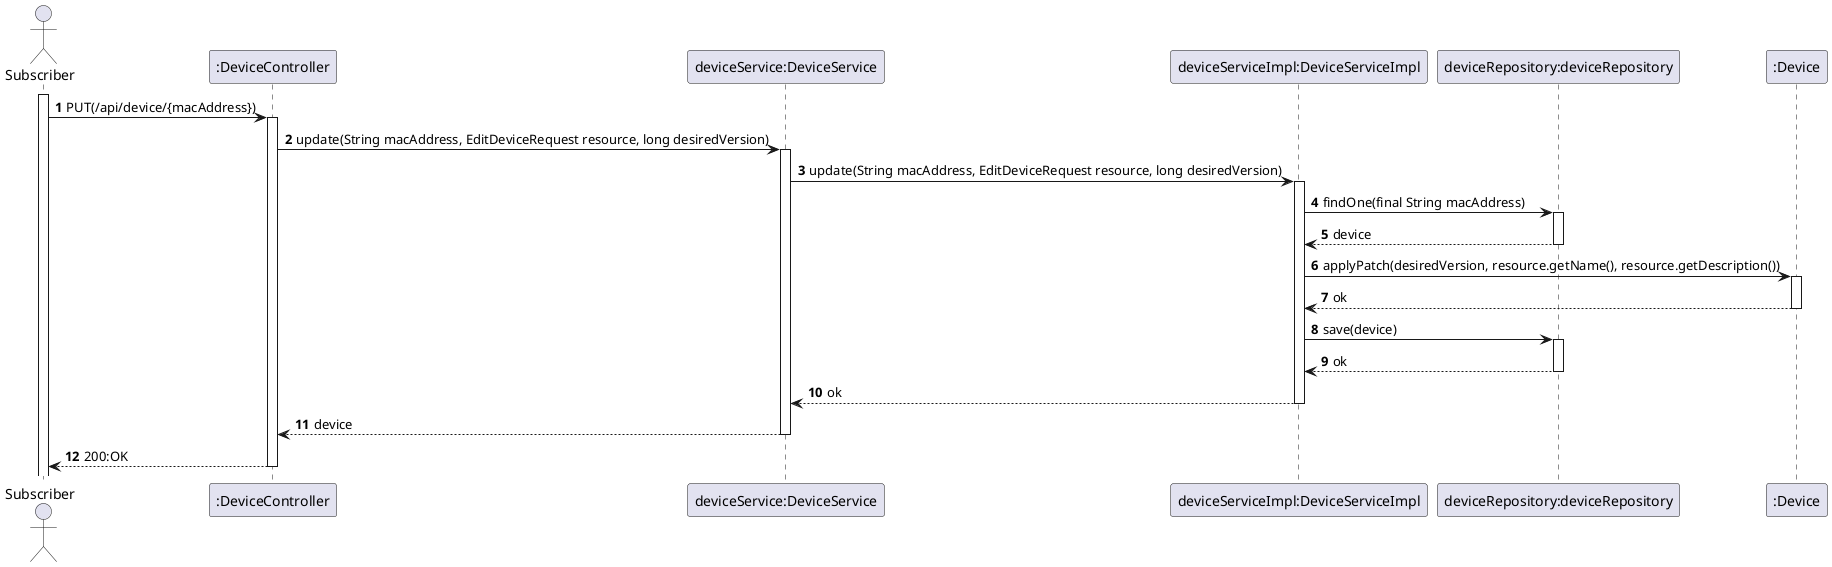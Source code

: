 @startuml
'https://plantuml.com/sequence-diagram

autoactivate on
autonumber

actor "Subscriber" as User
participant ":DeviceController" as Ctrl
participant "deviceService:DeviceService" as Service
participant "deviceServiceImpl:DeviceServiceImpl" as Impl
participant "deviceRepository:deviceRepository" as Repo
participant ":Device" as Device

activate User

User -> Ctrl: PUT(/api/device/{macAddress})
Ctrl -> Service: update(String macAddress, EditDeviceRequest resource, long desiredVersion)
Service -> Impl: update(String macAddress, EditDeviceRequest resource, long desiredVersion)
Impl -> Repo: findOne(final String macAddress)
Repo --> Impl: device
Impl -> Device: applyPatch(desiredVersion, resource.getName(), resource.getDescription())
Device --> Impl: ok
Impl -> Repo: save(device)
Repo --> Impl: ok
Impl --> Service: ok
Service --> Ctrl: device
Ctrl --> User: 200:OK
@enduml